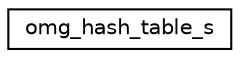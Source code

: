 digraph "Graphical Class Hierarchy"
{
 // LATEX_PDF_SIZE
  edge [fontname="Helvetica",fontsize="10",labelfontname="Helvetica",labelfontsize="10"];
  node [fontname="Helvetica",fontsize="10",shape=record];
  rankdir="LR";
  Node0 [label="omg_hash_table_s",height=0.2,width=0.4,color="black", fillcolor="white", style="filled",URL="$structomg__hash__table__s.html",tooltip=" "];
}
